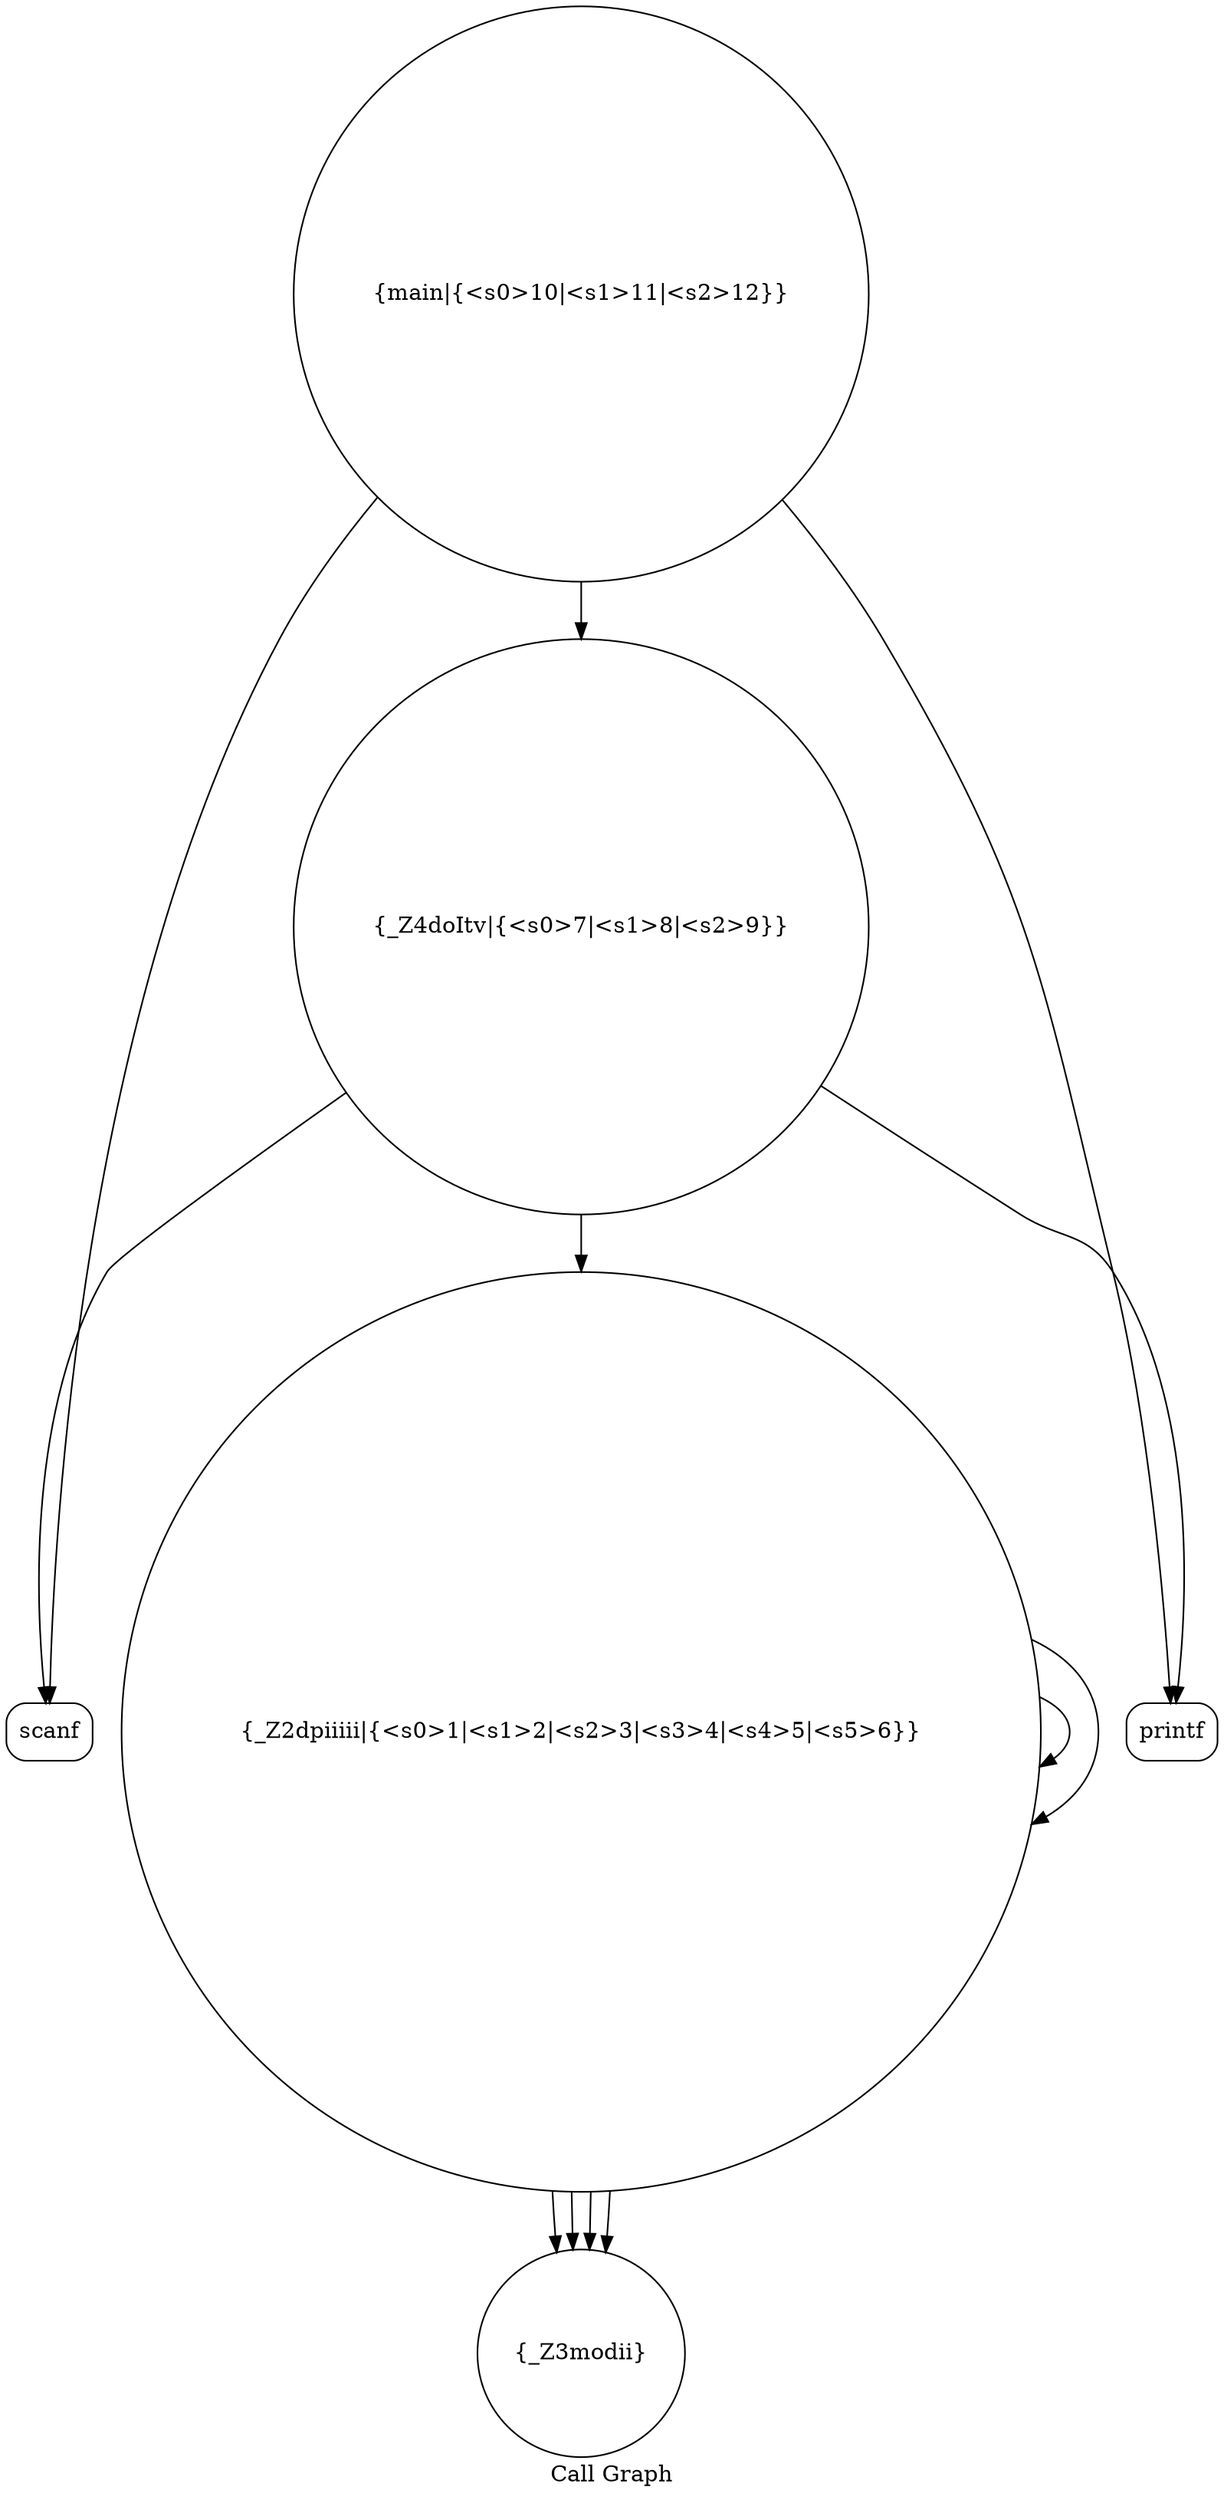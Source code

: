 digraph "Call Graph" {
	label="Call Graph";

	Node0x564e3e2708e0 [shape=record,shape=circle,label="{_Z3modii}"];
	Node0x564e3e270df0 [shape=record,shape=circle,label="{_Z4doItv|{<s0>7|<s1>8|<s2>9}}"];
	Node0x564e3e270df0:s0 -> Node0x564e3e270e70[color=black];
	Node0x564e3e270df0:s1 -> Node0x564e3e270d70[color=black];
	Node0x564e3e270df0:s2 -> Node0x564e3e270ef0[color=black];
	Node0x564e3e270ef0 [shape=record,shape=Mrecord,label="{printf}"];
	Node0x564e3e270d70 [shape=record,shape=circle,label="{_Z2dpiiiii|{<s0>1|<s1>2|<s2>3|<s3>4|<s4>5|<s5>6}}"];
	Node0x564e3e270d70:s0 -> Node0x564e3e270d70[color=black];
	Node0x564e3e270d70:s1 -> Node0x564e3e2708e0[color=black];
	Node0x564e3e270d70:s2 -> Node0x564e3e2708e0[color=black];
	Node0x564e3e270d70:s3 -> Node0x564e3e2708e0[color=black];
	Node0x564e3e270d70:s4 -> Node0x564e3e2708e0[color=black];
	Node0x564e3e270d70:s5 -> Node0x564e3e270d70[color=black];
	Node0x564e3e270e70 [shape=record,shape=Mrecord,label="{scanf}"];
	Node0x564e3e270f70 [shape=record,shape=circle,label="{main|{<s0>10|<s1>11|<s2>12}}"];
	Node0x564e3e270f70:s0 -> Node0x564e3e270e70[color=black];
	Node0x564e3e270f70:s1 -> Node0x564e3e270ef0[color=black];
	Node0x564e3e270f70:s2 -> Node0x564e3e270df0[color=black];
}
